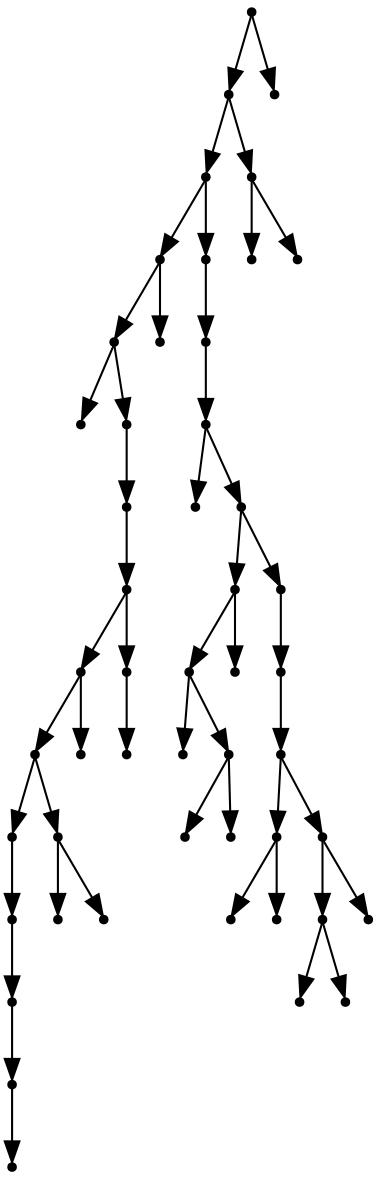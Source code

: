digraph {
  49 [shape=point];
  47 [shape=point];
  43 [shape=point];
  19 [shape=point];
  17 [shape=point];
  0 [shape=point];
  16 [shape=point];
  15 [shape=point];
  14 [shape=point];
  11 [shape=point];
  9 [shape=point];
  5 [shape=point];
  4 [shape=point];
  3 [shape=point];
  2 [shape=point];
  1 [shape=point];
  8 [shape=point];
  6 [shape=point];
  7 [shape=point];
  10 [shape=point];
  13 [shape=point];
  12 [shape=point];
  18 [shape=point];
  42 [shape=point];
  41 [shape=point];
  40 [shape=point];
  20 [shape=point];
  39 [shape=point];
  27 [shape=point];
  25 [shape=point];
  21 [shape=point];
  24 [shape=point];
  22 [shape=point];
  23 [shape=point];
  26 [shape=point];
  38 [shape=point];
  37 [shape=point];
  36 [shape=point];
  30 [shape=point];
  28 [shape=point];
  29 [shape=point];
  35 [shape=point];
  33 [shape=point];
  31 [shape=point];
  32 [shape=point];
  34 [shape=point];
  46 [shape=point];
  44 [shape=point];
  45 [shape=point];
  48 [shape=point];
49 -> 47;
47 -> 43;
43 -> 19;
19 -> 17;
17 -> 0;
17 -> 16;
16 -> 15;
15 -> 14;
14 -> 11;
11 -> 9;
9 -> 5;
5 -> 4;
4 -> 3;
3 -> 2;
2 -> 1;
9 -> 8;
8 -> 6;
8 -> 7;
11 -> 10;
14 -> 13;
13 -> 12;
19 -> 18;
43 -> 42;
42 -> 41;
41 -> 40;
40 -> 20;
40 -> 39;
39 -> 27;
27 -> 25;
25 -> 21;
25 -> 24;
24 -> 22;
24 -> 23;
27 -> 26;
39 -> 38;
38 -> 37;
37 -> 36;
36 -> 30;
30 -> 28;
30 -> 29;
36 -> 35;
35 -> 33;
33 -> 31;
33 -> 32;
35 -> 34;
47 -> 46;
46 -> 44;
46 -> 45;
49 -> 48;
}
